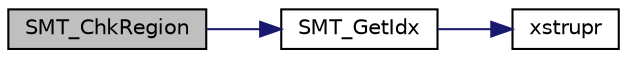 digraph "SMT_ChkRegion"
{
  edge [fontname="Helvetica",fontsize="10",labelfontname="Helvetica",labelfontsize="10"];
  node [fontname="Helvetica",fontsize="10",shape=record];
  rankdir="LR";
  Node1 [label="SMT_ChkRegion",height=0.2,width=0.4,color="black", fillcolor="grey75", style="filled", fontcolor="black"];
  Node1 -> Node2 [color="midnightblue",fontsize="10",style="solid",fontname="Helvetica"];
  Node2 [label="SMT_GetIdx",height=0.2,width=0.4,color="black", fillcolor="white", style="filled",URL="$fof__mrt_8c.html#a900974c147c07afd383e8c6ae1480676"];
  Node2 -> Node3 [color="midnightblue",fontsize="10",style="solid",fontname="Helvetica"];
  Node3 [label="xstrupr",height=0.2,width=0.4,color="black", fillcolor="white", style="filled",URL="$fof__ansi_8h.html#a597515502edd92634b421f7f86824375"];
}
